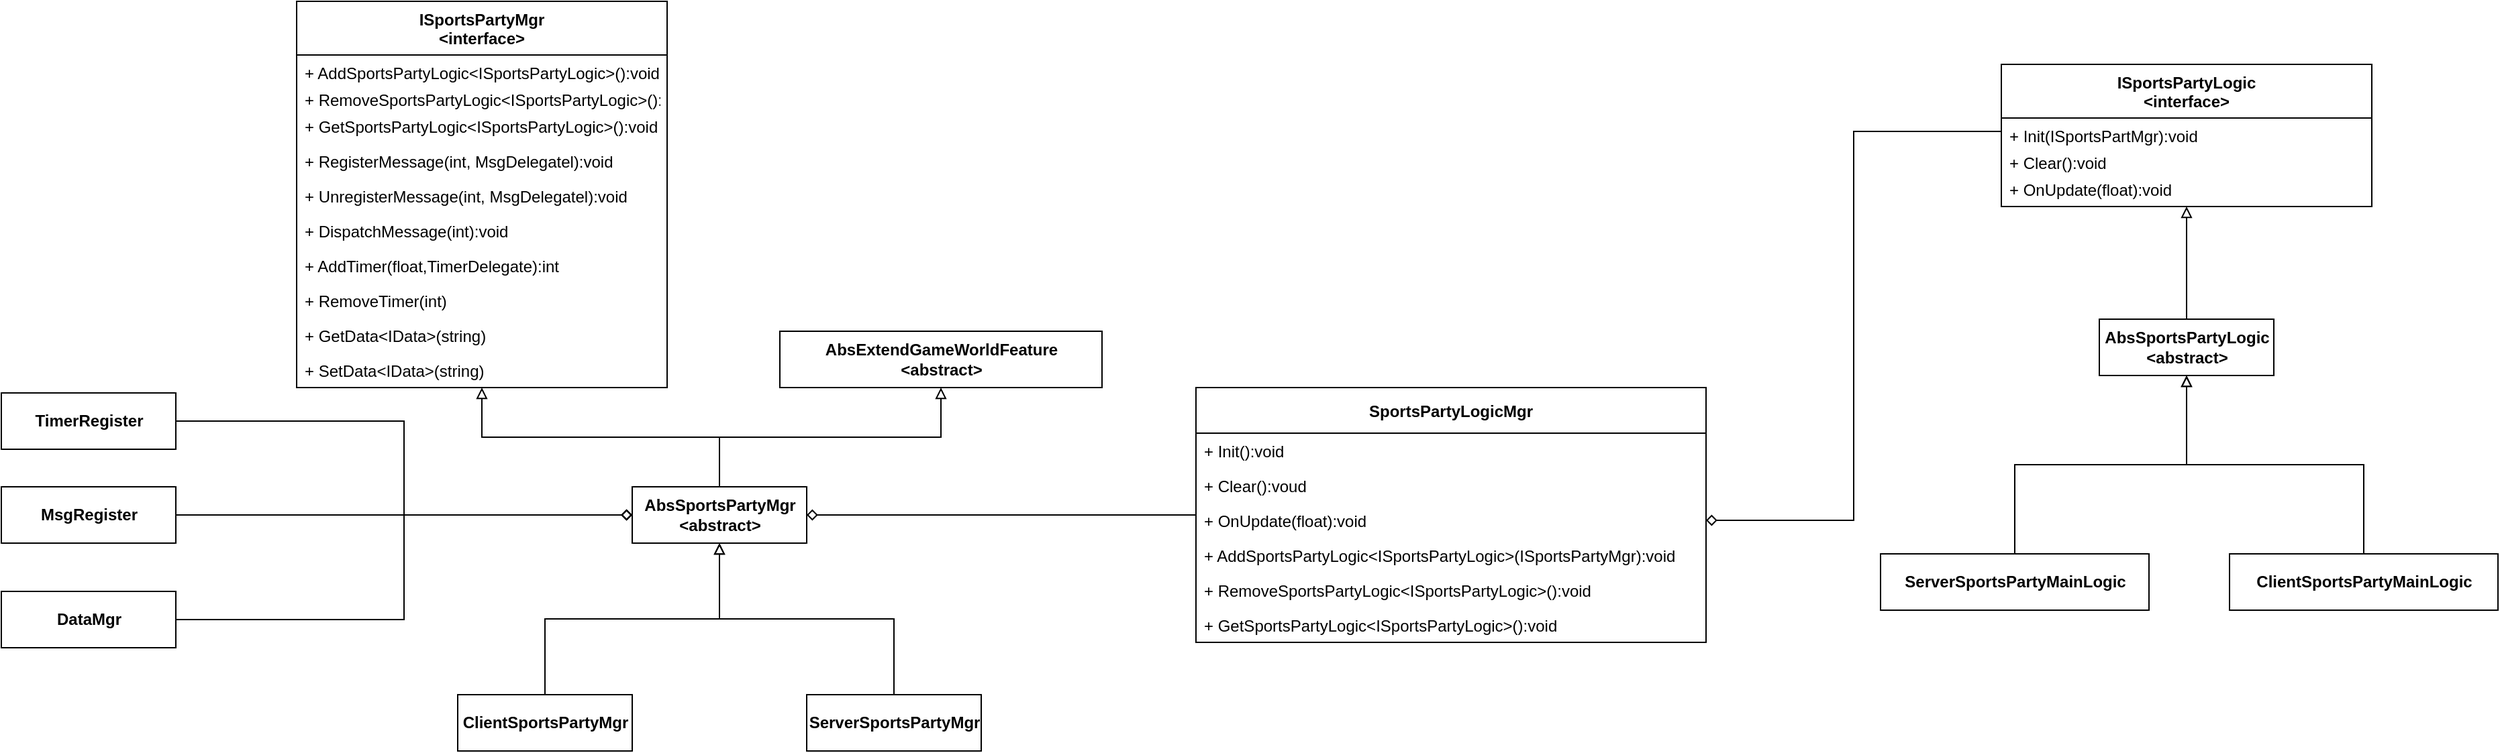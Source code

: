 <mxfile version="14.4.8" type="github">
  <diagram id="UjRWrSYmWmLsp1RYXXkG" name="Page-1">
    <mxGraphModel dx="2889" dy="1122" grid="1" gridSize="10" guides="1" tooltips="1" connect="1" arrows="1" fold="1" page="1" pageScale="1" pageWidth="827" pageHeight="1169" math="0" shadow="0">
      <root>
        <mxCell id="0" />
        <mxCell id="1" parent="0" />
        <mxCell id="MPp4sxlTrNqLZG6eKZOQ-2" value="ISportsPartyMgr&#xa;&lt;interface&gt;" style="swimlane;fontStyle=1;childLayout=stackLayout;horizontal=1;startSize=40;fillColor=none;horizontalStack=0;resizeParent=1;resizeParentMax=0;resizeLast=0;collapsible=1;marginBottom=0;" vertex="1" parent="1">
          <mxGeometry x="-500" y="3" width="276" height="288" as="geometry" />
        </mxCell>
        <mxCell id="MPp4sxlTrNqLZG6eKZOQ-3" value="+ AddSportsPartyLogic&lt;ISportsPartyLogic&gt;():void" style="text;strokeColor=none;fillColor=none;align=left;verticalAlign=top;spacingLeft=4;spacingRight=4;overflow=hidden;rotatable=0;points=[[0,0.5],[1,0.5]];portConstraint=eastwest;" vertex="1" parent="MPp4sxlTrNqLZG6eKZOQ-2">
          <mxGeometry y="40" width="276" height="20" as="geometry" />
        </mxCell>
        <mxCell id="MPp4sxlTrNqLZG6eKZOQ-11" value="+ RemoveSportsPartyLogic&lt;ISportsPartyLogic&gt;():void" style="text;strokeColor=none;fillColor=none;align=left;verticalAlign=top;spacingLeft=4;spacingRight=4;overflow=hidden;rotatable=0;points=[[0,0.5],[1,0.5]];portConstraint=eastwest;" vertex="1" parent="MPp4sxlTrNqLZG6eKZOQ-2">
          <mxGeometry y="60" width="276" height="20" as="geometry" />
        </mxCell>
        <mxCell id="MPp4sxlTrNqLZG6eKZOQ-4" value="+ GetSportsPartyLogic&lt;ISportsPartyLogic&gt;():void" style="text;strokeColor=none;fillColor=none;align=left;verticalAlign=top;spacingLeft=4;spacingRight=4;overflow=hidden;rotatable=0;points=[[0,0.5],[1,0.5]];portConstraint=eastwest;" vertex="1" parent="MPp4sxlTrNqLZG6eKZOQ-2">
          <mxGeometry y="80" width="276" height="26" as="geometry" />
        </mxCell>
        <mxCell id="MPp4sxlTrNqLZG6eKZOQ-17" value="+ RegisterMessage(int, MsgDelegatel):void" style="text;strokeColor=none;fillColor=none;align=left;verticalAlign=top;spacingLeft=4;spacingRight=4;overflow=hidden;rotatable=0;points=[[0,0.5],[1,0.5]];portConstraint=eastwest;" vertex="1" parent="MPp4sxlTrNqLZG6eKZOQ-2">
          <mxGeometry y="106" width="276" height="26" as="geometry" />
        </mxCell>
        <mxCell id="MPp4sxlTrNqLZG6eKZOQ-19" value="+ UnregisterMessage(int, MsgDelegatel):void" style="text;strokeColor=none;fillColor=none;align=left;verticalAlign=top;spacingLeft=4;spacingRight=4;overflow=hidden;rotatable=0;points=[[0,0.5],[1,0.5]];portConstraint=eastwest;" vertex="1" parent="MPp4sxlTrNqLZG6eKZOQ-2">
          <mxGeometry y="132" width="276" height="26" as="geometry" />
        </mxCell>
        <mxCell id="MPp4sxlTrNqLZG6eKZOQ-20" value="+ DispatchMessage(int):void" style="text;strokeColor=none;fillColor=none;align=left;verticalAlign=top;spacingLeft=4;spacingRight=4;overflow=hidden;rotatable=0;points=[[0,0.5],[1,0.5]];portConstraint=eastwest;" vertex="1" parent="MPp4sxlTrNqLZG6eKZOQ-2">
          <mxGeometry y="158" width="276" height="26" as="geometry" />
        </mxCell>
        <mxCell id="MPp4sxlTrNqLZG6eKZOQ-21" value="+ AddTimer(float,TimerDelegate):int" style="text;strokeColor=none;fillColor=none;align=left;verticalAlign=top;spacingLeft=4;spacingRight=4;overflow=hidden;rotatable=0;points=[[0,0.5],[1,0.5]];portConstraint=eastwest;" vertex="1" parent="MPp4sxlTrNqLZG6eKZOQ-2">
          <mxGeometry y="184" width="276" height="26" as="geometry" />
        </mxCell>
        <mxCell id="MPp4sxlTrNqLZG6eKZOQ-23" value="+ RemoveTimer(int)" style="text;strokeColor=none;fillColor=none;align=left;verticalAlign=top;spacingLeft=4;spacingRight=4;overflow=hidden;rotatable=0;points=[[0,0.5],[1,0.5]];portConstraint=eastwest;" vertex="1" parent="MPp4sxlTrNqLZG6eKZOQ-2">
          <mxGeometry y="210" width="276" height="26" as="geometry" />
        </mxCell>
        <mxCell id="MPp4sxlTrNqLZG6eKZOQ-91" value="+ GetData&lt;IData&gt;(string)" style="text;strokeColor=none;fillColor=none;align=left;verticalAlign=top;spacingLeft=4;spacingRight=4;overflow=hidden;rotatable=0;points=[[0,0.5],[1,0.5]];portConstraint=eastwest;" vertex="1" parent="MPp4sxlTrNqLZG6eKZOQ-2">
          <mxGeometry y="236" width="276" height="26" as="geometry" />
        </mxCell>
        <mxCell id="MPp4sxlTrNqLZG6eKZOQ-92" value="+ SetData&lt;IData&gt;(string)" style="text;strokeColor=none;fillColor=none;align=left;verticalAlign=top;spacingLeft=4;spacingRight=4;overflow=hidden;rotatable=0;points=[[0,0.5],[1,0.5]];portConstraint=eastwest;" vertex="1" parent="MPp4sxlTrNqLZG6eKZOQ-2">
          <mxGeometry y="262" width="276" height="26" as="geometry" />
        </mxCell>
        <mxCell id="MPp4sxlTrNqLZG6eKZOQ-38" style="edgeStyle=orthogonalEdgeStyle;rounded=0;orthogonalLoop=1;jettySize=auto;html=1;exitX=0.5;exitY=0;exitDx=0;exitDy=0;startSize=26;endArrow=block;endFill=0;" edge="1" parent="1" source="MPp4sxlTrNqLZG6eKZOQ-24" target="MPp4sxlTrNqLZG6eKZOQ-2">
          <mxGeometry relative="1" as="geometry" />
        </mxCell>
        <mxCell id="MPp4sxlTrNqLZG6eKZOQ-40" style="edgeStyle=orthogonalEdgeStyle;rounded=0;orthogonalLoop=1;jettySize=auto;html=1;exitX=0.5;exitY=0;exitDx=0;exitDy=0;entryX=0.5;entryY=1;entryDx=0;entryDy=0;startSize=26;endArrow=block;endFill=0;" edge="1" parent="1" source="MPp4sxlTrNqLZG6eKZOQ-24" target="MPp4sxlTrNqLZG6eKZOQ-39">
          <mxGeometry relative="1" as="geometry" />
        </mxCell>
        <mxCell id="MPp4sxlTrNqLZG6eKZOQ-24" value="&lt;span style=&quot;font-weight: 700&quot;&gt;AbsSportsPartyMgr&lt;/span&gt;&lt;br style=&quot;padding: 0px ; margin: 0px ; font-weight: 700&quot;&gt;&lt;span style=&quot;font-weight: 700&quot;&gt;&amp;lt;abstract&amp;gt;&lt;/span&gt;" style="html=1;startSize=26;fillColor=none;" vertex="1" parent="1">
          <mxGeometry x="-250" y="365" width="130" height="42" as="geometry" />
        </mxCell>
        <mxCell id="MPp4sxlTrNqLZG6eKZOQ-33" style="edgeStyle=orthogonalEdgeStyle;rounded=0;orthogonalLoop=1;jettySize=auto;html=1;exitX=0.5;exitY=0;exitDx=0;exitDy=0;entryX=0.5;entryY=1;entryDx=0;entryDy=0;startSize=26;endArrow=block;endFill=0;" edge="1" parent="1" source="MPp4sxlTrNqLZG6eKZOQ-30" target="MPp4sxlTrNqLZG6eKZOQ-24">
          <mxGeometry relative="1" as="geometry" />
        </mxCell>
        <mxCell id="MPp4sxlTrNqLZG6eKZOQ-30" value="&lt;span style=&quot;font-weight: 700&quot;&gt;ClientSportsPartyMgr&lt;/span&gt;&lt;br style=&quot;padding: 0px ; margin: 0px ; font-weight: 700&quot;&gt;" style="html=1;startSize=26;fillColor=none;" vertex="1" parent="1">
          <mxGeometry x="-380" y="520" width="130" height="42" as="geometry" />
        </mxCell>
        <mxCell id="MPp4sxlTrNqLZG6eKZOQ-35" style="edgeStyle=orthogonalEdgeStyle;rounded=0;orthogonalLoop=1;jettySize=auto;html=1;exitX=0.5;exitY=0;exitDx=0;exitDy=0;entryX=0.5;entryY=1;entryDx=0;entryDy=0;startSize=26;endArrow=block;endFill=0;" edge="1" parent="1" source="MPp4sxlTrNqLZG6eKZOQ-31" target="MPp4sxlTrNqLZG6eKZOQ-24">
          <mxGeometry relative="1" as="geometry" />
        </mxCell>
        <mxCell id="MPp4sxlTrNqLZG6eKZOQ-31" value="&lt;span style=&quot;font-weight: 700&quot;&gt;ServerSportsPartyMgr&lt;/span&gt;" style="html=1;startSize=26;fillColor=none;" vertex="1" parent="1">
          <mxGeometry x="-120" y="520" width="130" height="42" as="geometry" />
        </mxCell>
        <mxCell id="MPp4sxlTrNqLZG6eKZOQ-39" value="&lt;b&gt;AbsExtendGameWorldFeature&lt;br&gt;&lt;/b&gt;&lt;span style=&quot;font-weight: 700&quot;&gt;&amp;lt;abstract&amp;gt;&lt;/span&gt;&lt;b&gt;&lt;br&gt;&lt;/b&gt;" style="html=1;startSize=26;fillColor=none;" vertex="1" parent="1">
          <mxGeometry x="-140" y="249" width="240" height="42" as="geometry" />
        </mxCell>
        <mxCell id="MPp4sxlTrNqLZG6eKZOQ-56" style="edgeStyle=orthogonalEdgeStyle;rounded=0;orthogonalLoop=1;jettySize=auto;html=1;entryX=1;entryY=0.5;entryDx=0;entryDy=0;startSize=26;endArrow=diamond;endFill=0;" edge="1" parent="1" source="MPp4sxlTrNqLZG6eKZOQ-41" target="MPp4sxlTrNqLZG6eKZOQ-24">
          <mxGeometry relative="1" as="geometry" />
        </mxCell>
        <mxCell id="MPp4sxlTrNqLZG6eKZOQ-41" value="SportsPartyLogicMgr" style="swimlane;fontStyle=1;childLayout=stackLayout;horizontal=1;startSize=34;fillColor=none;horizontalStack=0;resizeParent=1;resizeParentMax=0;resizeLast=0;collapsible=1;marginBottom=0;" vertex="1" parent="1">
          <mxGeometry x="170" y="291" width="380" height="190" as="geometry" />
        </mxCell>
        <mxCell id="MPp4sxlTrNqLZG6eKZOQ-42" value="+ Init():void" style="text;strokeColor=none;fillColor=none;align=left;verticalAlign=top;spacingLeft=4;spacingRight=4;overflow=hidden;rotatable=0;points=[[0,0.5],[1,0.5]];portConstraint=eastwest;" vertex="1" parent="MPp4sxlTrNqLZG6eKZOQ-41">
          <mxGeometry y="34" width="380" height="26" as="geometry" />
        </mxCell>
        <mxCell id="MPp4sxlTrNqLZG6eKZOQ-43" value="+ Clear():voud" style="text;strokeColor=none;fillColor=none;align=left;verticalAlign=top;spacingLeft=4;spacingRight=4;overflow=hidden;rotatable=0;points=[[0,0.5],[1,0.5]];portConstraint=eastwest;" vertex="1" parent="MPp4sxlTrNqLZG6eKZOQ-41">
          <mxGeometry y="60" width="380" height="26" as="geometry" />
        </mxCell>
        <mxCell id="MPp4sxlTrNqLZG6eKZOQ-44" value="+ OnUpdate(float):void" style="text;strokeColor=none;fillColor=none;align=left;verticalAlign=top;spacingLeft=4;spacingRight=4;overflow=hidden;rotatable=0;points=[[0,0.5],[1,0.5]];portConstraint=eastwest;" vertex="1" parent="MPp4sxlTrNqLZG6eKZOQ-41">
          <mxGeometry y="86" width="380" height="26" as="geometry" />
        </mxCell>
        <mxCell id="MPp4sxlTrNqLZG6eKZOQ-45" value="+ AddSportsPartyLogic&lt;ISportsPartyLogic&gt;(ISportsPartyMgr):void" style="text;strokeColor=none;fillColor=none;align=left;verticalAlign=top;spacingLeft=4;spacingRight=4;overflow=hidden;rotatable=0;points=[[0,0.5],[1,0.5]];portConstraint=eastwest;" vertex="1" parent="MPp4sxlTrNqLZG6eKZOQ-41">
          <mxGeometry y="112" width="380" height="26" as="geometry" />
        </mxCell>
        <mxCell id="MPp4sxlTrNqLZG6eKZOQ-46" value="+ RemoveSportsPartyLogic&lt;ISportsPartyLogic&gt;():void" style="text;strokeColor=none;fillColor=none;align=left;verticalAlign=top;spacingLeft=4;spacingRight=4;overflow=hidden;rotatable=0;points=[[0,0.5],[1,0.5]];portConstraint=eastwest;" vertex="1" parent="MPp4sxlTrNqLZG6eKZOQ-41">
          <mxGeometry y="138" width="380" height="26" as="geometry" />
        </mxCell>
        <mxCell id="MPp4sxlTrNqLZG6eKZOQ-54" value="+ GetSportsPartyLogic&lt;ISportsPartyLogic&gt;():void" style="text;strokeColor=none;fillColor=none;align=left;verticalAlign=top;spacingLeft=4;spacingRight=4;overflow=hidden;rotatable=0;points=[[0,0.5],[1,0.5]];portConstraint=eastwest;" vertex="1" parent="MPp4sxlTrNqLZG6eKZOQ-41">
          <mxGeometry y="164" width="380" height="26" as="geometry" />
        </mxCell>
        <mxCell id="MPp4sxlTrNqLZG6eKZOQ-57" value="ISportsPartyLogic&#xa;&lt;interface&gt;" style="swimlane;fontStyle=1;childLayout=stackLayout;horizontal=1;startSize=40;fillColor=none;horizontalStack=0;resizeParent=1;resizeParentMax=0;resizeLast=0;collapsible=1;marginBottom=0;" vertex="1" parent="1">
          <mxGeometry x="770" y="50" width="276" height="106" as="geometry">
            <mxRectangle x="292" y="610" width="140" height="40" as="alternateBounds" />
          </mxGeometry>
        </mxCell>
        <mxCell id="MPp4sxlTrNqLZG6eKZOQ-58" value="+ Init(ISportsPartMgr):void" style="text;strokeColor=none;fillColor=none;align=left;verticalAlign=top;spacingLeft=4;spacingRight=4;overflow=hidden;rotatable=0;points=[[0,0.5],[1,0.5]];portConstraint=eastwest;" vertex="1" parent="MPp4sxlTrNqLZG6eKZOQ-57">
          <mxGeometry y="40" width="276" height="20" as="geometry" />
        </mxCell>
        <mxCell id="MPp4sxlTrNqLZG6eKZOQ-59" value="+ Clear():void" style="text;strokeColor=none;fillColor=none;align=left;verticalAlign=top;spacingLeft=4;spacingRight=4;overflow=hidden;rotatable=0;points=[[0,0.5],[1,0.5]];portConstraint=eastwest;" vertex="1" parent="MPp4sxlTrNqLZG6eKZOQ-57">
          <mxGeometry y="60" width="276" height="20" as="geometry" />
        </mxCell>
        <mxCell id="MPp4sxlTrNqLZG6eKZOQ-60" value="+ OnUpdate(float):void" style="text;strokeColor=none;fillColor=none;align=left;verticalAlign=top;spacingLeft=4;spacingRight=4;overflow=hidden;rotatable=0;points=[[0,0.5],[1,0.5]];portConstraint=eastwest;" vertex="1" parent="MPp4sxlTrNqLZG6eKZOQ-57">
          <mxGeometry y="80" width="276" height="26" as="geometry" />
        </mxCell>
        <mxCell id="MPp4sxlTrNqLZG6eKZOQ-67" style="edgeStyle=orthogonalEdgeStyle;rounded=0;orthogonalLoop=1;jettySize=auto;html=1;exitX=0.5;exitY=0;exitDx=0;exitDy=0;startSize=26;endArrow=block;endFill=0;" edge="1" parent="1" source="MPp4sxlTrNqLZG6eKZOQ-66" target="MPp4sxlTrNqLZG6eKZOQ-57">
          <mxGeometry relative="1" as="geometry" />
        </mxCell>
        <mxCell id="MPp4sxlTrNqLZG6eKZOQ-66" value="&lt;span style=&quot;font-weight: 700&quot;&gt;AbsSportsPartyLogic&lt;/span&gt;&lt;br style=&quot;padding: 0px ; margin: 0px ; font-weight: 700&quot;&gt;&lt;span style=&quot;font-weight: 700&quot;&gt;&amp;lt;abstract&amp;gt;&lt;/span&gt;" style="html=1;startSize=26;fillColor=none;" vertex="1" parent="1">
          <mxGeometry x="843" y="240" width="130" height="42" as="geometry" />
        </mxCell>
        <mxCell id="MPp4sxlTrNqLZG6eKZOQ-77" style="edgeStyle=orthogonalEdgeStyle;rounded=0;orthogonalLoop=1;jettySize=auto;html=1;exitX=0;exitY=0.5;exitDx=0;exitDy=0;entryX=1;entryY=0.5;entryDx=0;entryDy=0;startSize=26;endArrow=diamond;endFill=0;" edge="1" parent="1" source="MPp4sxlTrNqLZG6eKZOQ-58" target="MPp4sxlTrNqLZG6eKZOQ-44">
          <mxGeometry relative="1" as="geometry" />
        </mxCell>
        <mxCell id="MPp4sxlTrNqLZG6eKZOQ-80" style="edgeStyle=orthogonalEdgeStyle;rounded=0;orthogonalLoop=1;jettySize=auto;html=1;exitX=0.5;exitY=0;exitDx=0;exitDy=0;entryX=0.5;entryY=1;entryDx=0;entryDy=0;startSize=26;endArrow=block;endFill=0;" edge="1" parent="1" source="MPp4sxlTrNqLZG6eKZOQ-78" target="MPp4sxlTrNqLZG6eKZOQ-66">
          <mxGeometry relative="1" as="geometry" />
        </mxCell>
        <mxCell id="MPp4sxlTrNqLZG6eKZOQ-78" value="&lt;span style=&quot;font-weight: 700&quot;&gt;ServerSportsPartyMainLogic&lt;/span&gt;" style="html=1;startSize=26;fillColor=none;" vertex="1" parent="1">
          <mxGeometry x="680" y="415" width="200" height="42" as="geometry" />
        </mxCell>
        <mxCell id="MPp4sxlTrNqLZG6eKZOQ-81" style="edgeStyle=orthogonalEdgeStyle;rounded=0;orthogonalLoop=1;jettySize=auto;html=1;exitX=0.5;exitY=0;exitDx=0;exitDy=0;startSize=26;endArrow=block;endFill=0;" edge="1" parent="1" source="MPp4sxlTrNqLZG6eKZOQ-79" target="MPp4sxlTrNqLZG6eKZOQ-66">
          <mxGeometry relative="1" as="geometry" />
        </mxCell>
        <mxCell id="MPp4sxlTrNqLZG6eKZOQ-79" value="&lt;span style=&quot;font-weight: 700&quot;&gt;ClientSportsPartyMainLogic&lt;/span&gt;" style="html=1;startSize=26;fillColor=none;" vertex="1" parent="1">
          <mxGeometry x="940" y="415" width="200" height="42" as="geometry" />
        </mxCell>
        <mxCell id="MPp4sxlTrNqLZG6eKZOQ-85" style="edgeStyle=orthogonalEdgeStyle;rounded=0;orthogonalLoop=1;jettySize=auto;html=1;exitX=1;exitY=0.5;exitDx=0;exitDy=0;entryX=0;entryY=0.5;entryDx=0;entryDy=0;startSize=26;endArrow=diamond;endFill=0;" edge="1" parent="1" source="MPp4sxlTrNqLZG6eKZOQ-83" target="MPp4sxlTrNqLZG6eKZOQ-24">
          <mxGeometry relative="1" as="geometry" />
        </mxCell>
        <mxCell id="MPp4sxlTrNqLZG6eKZOQ-83" value="&lt;span style=&quot;font-weight: 700&quot;&gt;TimerRegister&lt;/span&gt;" style="html=1;startSize=26;fillColor=none;" vertex="1" parent="1">
          <mxGeometry x="-720" y="295" width="130" height="42" as="geometry" />
        </mxCell>
        <mxCell id="MPp4sxlTrNqLZG6eKZOQ-86" style="edgeStyle=orthogonalEdgeStyle;rounded=0;orthogonalLoop=1;jettySize=auto;html=1;entryX=0;entryY=0.5;entryDx=0;entryDy=0;startSize=26;endArrow=diamond;endFill=0;" edge="1" parent="1" source="MPp4sxlTrNqLZG6eKZOQ-84" target="MPp4sxlTrNqLZG6eKZOQ-24">
          <mxGeometry relative="1" as="geometry" />
        </mxCell>
        <mxCell id="MPp4sxlTrNqLZG6eKZOQ-84" value="&lt;span style=&quot;font-weight: 700&quot;&gt;MsgRegister&lt;/span&gt;" style="html=1;startSize=26;fillColor=none;" vertex="1" parent="1">
          <mxGeometry x="-720" y="365" width="130" height="42" as="geometry" />
        </mxCell>
        <mxCell id="MPp4sxlTrNqLZG6eKZOQ-90" style="edgeStyle=orthogonalEdgeStyle;rounded=0;orthogonalLoop=1;jettySize=auto;html=1;exitX=1;exitY=0.5;exitDx=0;exitDy=0;entryX=0;entryY=0.5;entryDx=0;entryDy=0;startSize=26;endArrow=diamond;endFill=0;" edge="1" parent="1" source="MPp4sxlTrNqLZG6eKZOQ-89" target="MPp4sxlTrNqLZG6eKZOQ-24">
          <mxGeometry relative="1" as="geometry" />
        </mxCell>
        <mxCell id="MPp4sxlTrNqLZG6eKZOQ-89" value="&lt;span style=&quot;font-weight: 700&quot;&gt;DataMgr&lt;/span&gt;" style="html=1;startSize=26;fillColor=none;" vertex="1" parent="1">
          <mxGeometry x="-720" y="443" width="130" height="42" as="geometry" />
        </mxCell>
      </root>
    </mxGraphModel>
  </diagram>
</mxfile>
